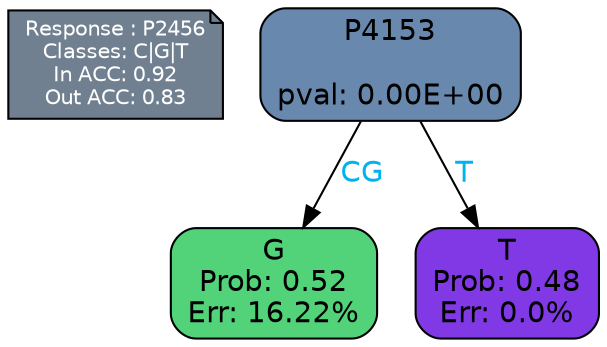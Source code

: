 digraph Tree {
node [shape=box, style="filled, rounded", color="black", fontname=helvetica] ;
graph [ranksep=equally, splines=polylines, bgcolor=transparent, dpi=600] ;
edge [fontname=helvetica] ;
LEGEND [label="Response : P2456
Classes: C|G|T
In ACC: 0.92
Out ACC: 0.83
",shape=note,align=left,style=filled,fillcolor="slategray",fontcolor="white",fontsize=10];1 [label="P4153

pval: 0.00E+00", fillcolor="#6889ad"] ;
2 [label="G
Prob: 0.52
Err: 16.22%", fillcolor="#52d279"] ;
3 [label="T
Prob: 0.48
Err: 0.0%", fillcolor="#8139e5"] ;
1 -> 2 [label="CG",fontcolor=deepskyblue2] ;
1 -> 3 [label="T",fontcolor=deepskyblue2] ;
{rank = same; 2;3;}{rank = same; LEGEND;1;}}